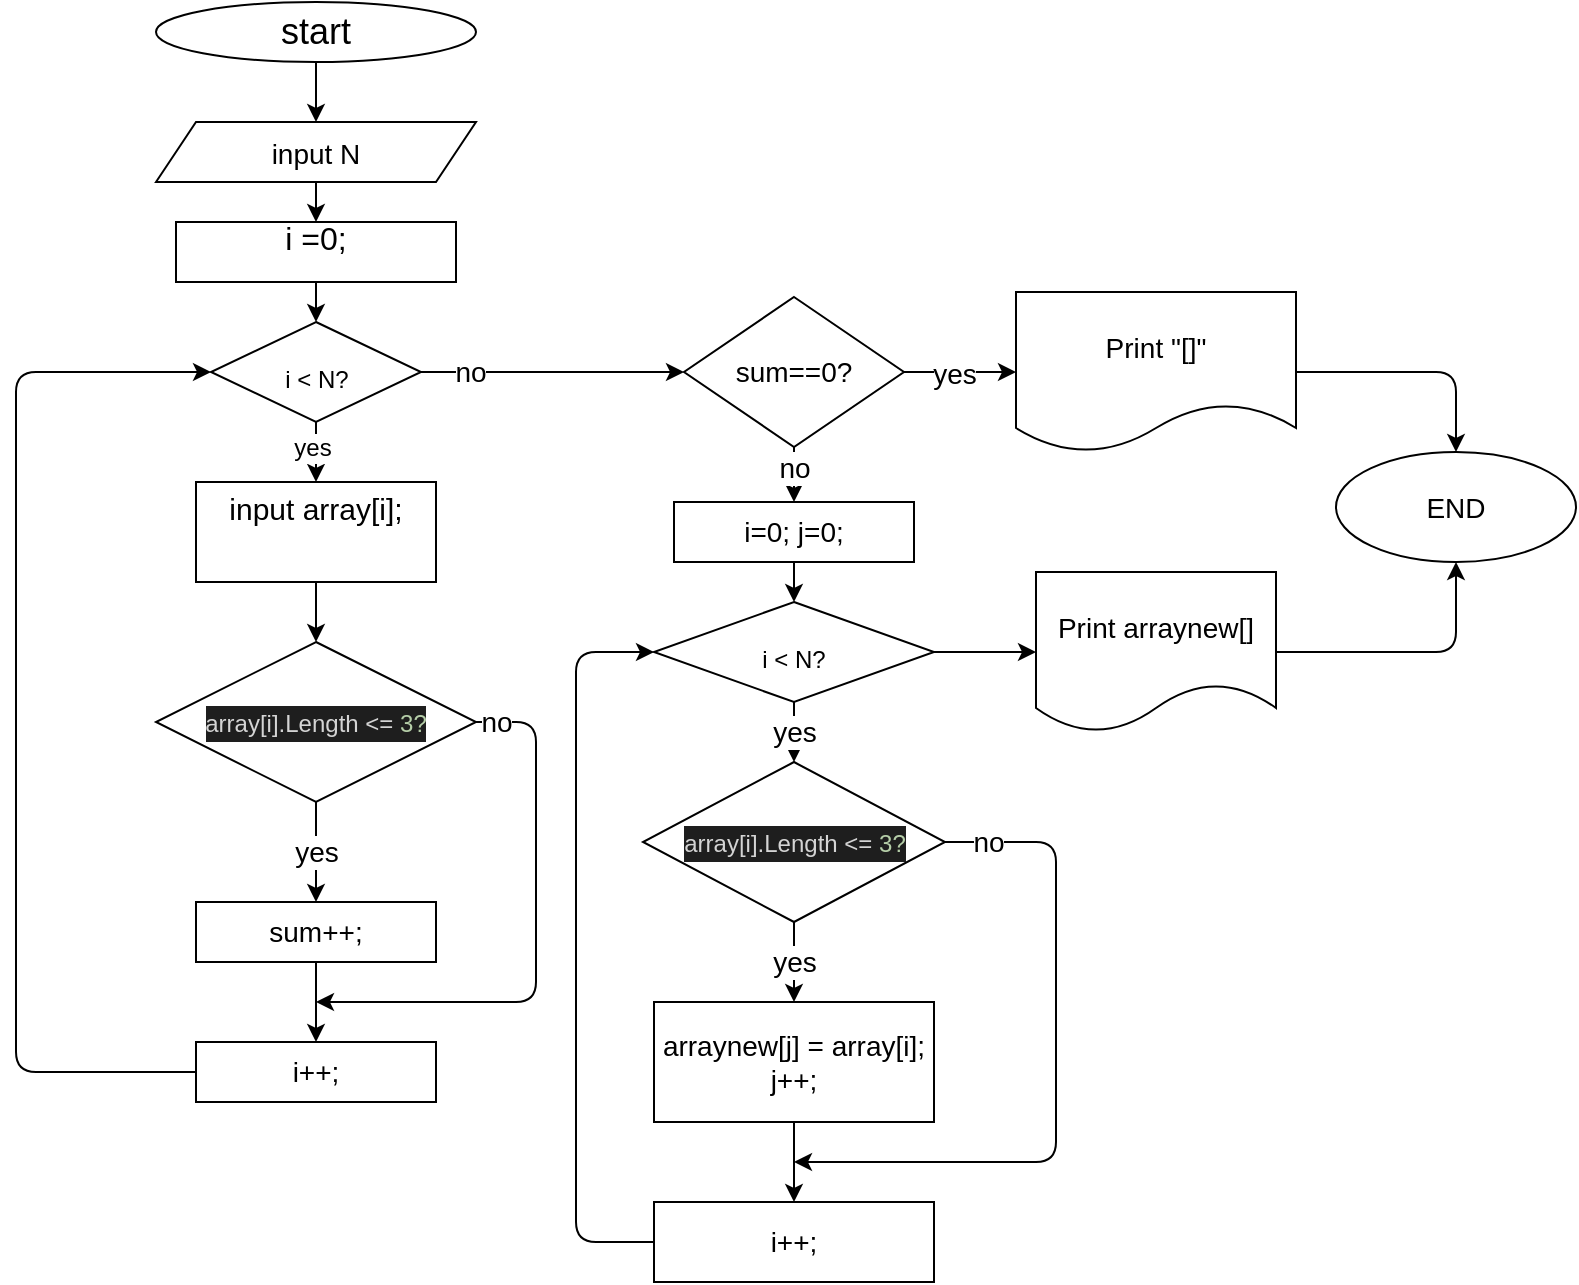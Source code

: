 <mxfile>
    <diagram id="Usutghok-qVcHO65mKV_" name="Страница 1">
        <mxGraphModel dx="487" dy="251" grid="1" gridSize="10" guides="1" tooltips="1" connect="1" arrows="1" fold="1" page="1" pageScale="1" pageWidth="827" pageHeight="1169" math="0" shadow="0">
            <root>
                <mxCell id="0"/>
                <mxCell id="1" parent="0"/>
                <mxCell id="31" value="" style="edgeStyle=none;html=1;fontSize=14;" parent="1" source="3" target="20" edge="1">
                    <mxGeometry relative="1" as="geometry"/>
                </mxCell>
                <mxCell id="3" value="&lt;font style=&quot;font-size: 18px&quot;&gt;start&lt;/font&gt;" style="ellipse;whiteSpace=wrap;html=1;" parent="1" vertex="1">
                    <mxGeometry x="150" y="10" width="160" height="30" as="geometry"/>
                </mxCell>
                <mxCell id="22" value="" style="edgeStyle=none;html=1;fontSize=12;" parent="1" source="4" target="21" edge="1">
                    <mxGeometry relative="1" as="geometry"/>
                </mxCell>
                <mxCell id="4" value="&lt;font size=&quot;3&quot;&gt;i =0;&lt;br&gt;&lt;div style=&quot;&quot;&gt;&lt;br&gt;&lt;/div&gt;&lt;/font&gt;" style="whiteSpace=wrap;html=1;fontSize=24;align=center;" parent="1" vertex="1">
                    <mxGeometry x="160" y="120" width="140" height="30" as="geometry"/>
                </mxCell>
                <mxCell id="32" value="" style="edgeStyle=none;html=1;fontSize=14;" parent="1" source="20" edge="1">
                    <mxGeometry relative="1" as="geometry">
                        <mxPoint x="230" y="120" as="targetPoint"/>
                    </mxGeometry>
                </mxCell>
                <mxCell id="20" value="&lt;font style=&quot;font-size: 14px&quot;&gt;input N&lt;/font&gt;" style="shape=parallelogram;perimeter=parallelogramPerimeter;whiteSpace=wrap;html=1;fixedSize=1;fontSize=18;" parent="1" vertex="1">
                    <mxGeometry x="150" y="70" width="160" height="30" as="geometry"/>
                </mxCell>
                <mxCell id="24" value="" style="edgeStyle=none;html=1;fontSize=12;" parent="1" source="21" target="23" edge="1">
                    <mxGeometry relative="1" as="geometry"/>
                </mxCell>
                <mxCell id="26" value="yes" style="edgeLabel;html=1;align=center;verticalAlign=middle;resizable=0;points=[];fontSize=12;" parent="24" vertex="1" connectable="0">
                    <mxGeometry x="-0.127" y="-2" relative="1" as="geometry">
                        <mxPoint as="offset"/>
                    </mxGeometry>
                </mxCell>
                <mxCell id="36" value="no" style="edgeStyle=none;html=1;fontSize=14;exitX=1;exitY=0.5;exitDx=0;exitDy=0;entryX=0;entryY=0.5;entryDx=0;entryDy=0;" parent="1" source="21" target="49" edge="1">
                    <mxGeometry x="-0.651" relative="1" as="geometry">
                        <mxPoint x="450" y="195" as="targetPoint"/>
                        <Array as="points">
                            <mxPoint x="340" y="195"/>
                        </Array>
                        <mxPoint x="1" as="offset"/>
                    </mxGeometry>
                </mxCell>
                <mxCell id="21" value="&lt;font style=&quot;font-size: 12px&quot;&gt;i &amp;lt; N?&lt;/font&gt;" style="rhombus;whiteSpace=wrap;html=1;fontSize=24;" parent="1" vertex="1">
                    <mxGeometry x="177.5" y="170" width="105" height="50" as="geometry"/>
                </mxCell>
                <mxCell id="51" value="" style="edgeStyle=none;html=1;fontFamily=Helvetica;fontSize=14;" parent="1" source="23" target="34" edge="1">
                    <mxGeometry relative="1" as="geometry"/>
                </mxCell>
                <mxCell id="23" value="&lt;font style=&quot;font-size: 15px ; line-height: 1.1&quot;&gt;input array[i];&lt;br&gt;&lt;br&gt;&lt;/font&gt;" style="whiteSpace=wrap;html=1;fontSize=24;align=center;" parent="1" vertex="1">
                    <mxGeometry x="170" y="250" width="120" height="50" as="geometry"/>
                </mxCell>
                <mxCell id="39" value="yes" style="edgeStyle=none;html=1;fontFamily=Helvetica;fontSize=14;" parent="1" source="34" target="38" edge="1">
                    <mxGeometry relative="1" as="geometry"/>
                </mxCell>
                <mxCell id="52" value="no" style="edgeStyle=none;html=1;exitX=1;exitY=0.5;exitDx=0;exitDy=0;fontFamily=Helvetica;fontSize=14;" parent="1" source="34" edge="1">
                    <mxGeometry x="-0.929" relative="1" as="geometry">
                        <mxPoint x="230" y="510" as="targetPoint"/>
                        <Array as="points">
                            <mxPoint x="340" y="370"/>
                            <mxPoint x="340" y="510"/>
                        </Array>
                        <mxPoint as="offset"/>
                    </mxGeometry>
                </mxCell>
                <mxCell id="34" value="&lt;div style=&quot;color: rgb(212 , 212 , 212) ; background-color: rgb(30 , 30 , 30) ; font-size: 12px ; line-height: 18px&quot;&gt;array[i].Length &amp;lt;= &lt;span style=&quot;color: rgb(181 , 206 , 168)&quot;&gt;3?&lt;/span&gt;&lt;/div&gt;" style="rhombus;whiteSpace=wrap;html=1;fontSize=14;rounded=0;" parent="1" vertex="1">
                    <mxGeometry x="150" y="330" width="160" height="80" as="geometry"/>
                </mxCell>
                <mxCell id="43" value="" style="edgeStyle=none;html=1;fontFamily=Helvetica;fontSize=14;" parent="1" source="38" target="42" edge="1">
                    <mxGeometry relative="1" as="geometry"/>
                </mxCell>
                <mxCell id="38" value="sum++;" style="whiteSpace=wrap;html=1;fontSize=14;rounded=0;" parent="1" vertex="1">
                    <mxGeometry x="170" y="460" width="120" height="30" as="geometry"/>
                </mxCell>
                <mxCell id="53" style="edgeStyle=none;html=1;exitX=0;exitY=0.5;exitDx=0;exitDy=0;fontFamily=Helvetica;fontSize=14;entryX=0;entryY=0.5;entryDx=0;entryDy=0;" parent="1" source="42" target="21" edge="1">
                    <mxGeometry relative="1" as="geometry">
                        <mxPoint x="80" y="260" as="targetPoint"/>
                        <Array as="points">
                            <mxPoint x="80" y="545"/>
                            <mxPoint x="80" y="380"/>
                            <mxPoint x="80" y="195"/>
                        </Array>
                    </mxGeometry>
                </mxCell>
                <mxCell id="42" value="i++;" style="whiteSpace=wrap;html=1;fontSize=14;rounded=0;" parent="1" vertex="1">
                    <mxGeometry x="170" y="530" width="120" height="30" as="geometry"/>
                </mxCell>
                <mxCell id="55" value="" style="edgeStyle=none;html=1;fontFamily=Helvetica;fontSize=14;" parent="1" source="49" target="54" edge="1">
                    <mxGeometry relative="1" as="geometry"/>
                </mxCell>
                <mxCell id="56" value="yes" style="edgeLabel;html=1;align=center;verticalAlign=middle;resizable=0;points=[];fontSize=14;fontFamily=Helvetica;" parent="55" vertex="1" connectable="0">
                    <mxGeometry x="-0.107" y="-1" relative="1" as="geometry">
                        <mxPoint as="offset"/>
                    </mxGeometry>
                </mxCell>
                <mxCell id="58" value="" style="edgeStyle=none;html=1;fontFamily=Helvetica;fontSize=14;" parent="1" source="49" target="57" edge="1">
                    <mxGeometry relative="1" as="geometry"/>
                </mxCell>
                <mxCell id="78" value="no" style="edgeLabel;html=1;align=center;verticalAlign=middle;resizable=0;points=[];fontSize=14;fontFamily=Helvetica;" parent="58" vertex="1" connectable="0">
                    <mxGeometry x="-0.309" relative="1" as="geometry">
                        <mxPoint y="1" as="offset"/>
                    </mxGeometry>
                </mxCell>
                <mxCell id="49" value="sum==0?" style="rhombus;whiteSpace=wrap;html=1;fontSize=14;rounded=0;" parent="1" vertex="1">
                    <mxGeometry x="414" y="157.5" width="110" height="75" as="geometry"/>
                </mxCell>
                <mxCell id="75" style="edgeStyle=none;html=1;exitX=1;exitY=0.5;exitDx=0;exitDy=0;entryX=0.5;entryY=0;entryDx=0;entryDy=0;fontFamily=Helvetica;fontSize=14;" parent="1" source="54" target="74" edge="1">
                    <mxGeometry relative="1" as="geometry">
                        <Array as="points">
                            <mxPoint x="800" y="195"/>
                        </Array>
                    </mxGeometry>
                </mxCell>
                <mxCell id="54" value="Print &quot;[]&quot;" style="shape=document;whiteSpace=wrap;html=1;boundedLbl=1;fontFamily=Helvetica;fontSize=14;" parent="1" vertex="1">
                    <mxGeometry x="580" y="155" width="140" height="80" as="geometry"/>
                </mxCell>
                <mxCell id="60" value="" style="edgeStyle=none;html=1;fontFamily=Helvetica;fontSize=14;" parent="1" source="57" target="59" edge="1">
                    <mxGeometry relative="1" as="geometry"/>
                </mxCell>
                <mxCell id="57" value="i=0; j=0;" style="whiteSpace=wrap;html=1;fontSize=14;rounded=0;" parent="1" vertex="1">
                    <mxGeometry x="409" y="260" width="120" height="30" as="geometry"/>
                </mxCell>
                <mxCell id="70" value="yes" style="edgeStyle=none;html=1;fontFamily=Helvetica;fontSize=14;" parent="1" source="59" target="61" edge="1">
                    <mxGeometry relative="1" as="geometry"/>
                </mxCell>
                <mxCell id="73" value="" style="edgeStyle=none;html=1;fontFamily=Helvetica;fontSize=14;" parent="1" source="59" target="72" edge="1">
                    <mxGeometry relative="1" as="geometry"/>
                </mxCell>
                <mxCell id="59" value="&lt;font style=&quot;font-size: 12px&quot;&gt;i &amp;lt; N?&lt;/font&gt;" style="rhombus;whiteSpace=wrap;html=1;fontSize=24;" parent="1" vertex="1">
                    <mxGeometry x="399" y="310" width="140" height="50" as="geometry"/>
                </mxCell>
                <mxCell id="63" value="yes" style="edgeStyle=none;html=1;fontFamily=Helvetica;fontSize=14;" parent="1" source="61" target="62" edge="1">
                    <mxGeometry relative="1" as="geometry"/>
                </mxCell>
                <mxCell id="68" style="edgeStyle=none;html=1;exitX=1;exitY=0.5;exitDx=0;exitDy=0;fontFamily=Helvetica;fontSize=14;" parent="1" source="61" edge="1">
                    <mxGeometry relative="1" as="geometry">
                        <mxPoint x="469" y="590" as="targetPoint"/>
                        <Array as="points">
                            <mxPoint x="600" y="430"/>
                            <mxPoint x="600" y="590"/>
                        </Array>
                    </mxGeometry>
                </mxCell>
                <mxCell id="69" value="no" style="edgeLabel;html=1;align=center;verticalAlign=middle;resizable=0;points=[];fontSize=14;fontFamily=Helvetica;" parent="68" vertex="1" connectable="0">
                    <mxGeometry x="-0.909" y="-3" relative="1" as="geometry">
                        <mxPoint x="5" y="-3" as="offset"/>
                    </mxGeometry>
                </mxCell>
                <mxCell id="61" value="&lt;div style=&quot;color: rgb(212 , 212 , 212) ; background-color: rgb(30 , 30 , 30) ; font-size: 12px ; line-height: 18px&quot;&gt;array[i].Length &amp;lt;= &lt;span style=&quot;color: rgb(181 , 206 , 168)&quot;&gt;3?&lt;/span&gt;&lt;/div&gt;" style="rhombus;whiteSpace=wrap;html=1;fontSize=14;rounded=0;" parent="1" vertex="1">
                    <mxGeometry x="393.5" y="390" width="151" height="80" as="geometry"/>
                </mxCell>
                <mxCell id="65" value="" style="edgeStyle=none;html=1;fontFamily=Helvetica;fontSize=14;" parent="1" source="62" target="64" edge="1">
                    <mxGeometry relative="1" as="geometry"/>
                </mxCell>
                <mxCell id="62" value="arraynew[j] = array[i];&lt;br&gt;j++;" style="whiteSpace=wrap;html=1;fontSize=14;rounded=0;" parent="1" vertex="1">
                    <mxGeometry x="399" y="510" width="140" height="60" as="geometry"/>
                </mxCell>
                <mxCell id="71" style="edgeStyle=none;html=1;exitX=0;exitY=0.5;exitDx=0;exitDy=0;entryX=0;entryY=0.5;entryDx=0;entryDy=0;fontFamily=Helvetica;fontSize=14;" parent="1" source="64" target="59" edge="1">
                    <mxGeometry relative="1" as="geometry">
                        <Array as="points">
                            <mxPoint x="360" y="630"/>
                            <mxPoint x="360" y="335"/>
                        </Array>
                    </mxGeometry>
                </mxCell>
                <mxCell id="64" value="i++;" style="whiteSpace=wrap;html=1;fontSize=14;rounded=0;" parent="1" vertex="1">
                    <mxGeometry x="399" y="610" width="140" height="40" as="geometry"/>
                </mxCell>
                <mxCell id="76" style="edgeStyle=none;html=1;exitX=1;exitY=0.5;exitDx=0;exitDy=0;entryX=0.5;entryY=1;entryDx=0;entryDy=0;fontFamily=Helvetica;fontSize=14;" parent="1" source="72" target="74" edge="1">
                    <mxGeometry relative="1" as="geometry">
                        <Array as="points">
                            <mxPoint x="800" y="335"/>
                        </Array>
                    </mxGeometry>
                </mxCell>
                <mxCell id="72" value="Print arraynew[]" style="shape=document;whiteSpace=wrap;html=1;boundedLbl=1;fontFamily=Helvetica;fontSize=14;" parent="1" vertex="1">
                    <mxGeometry x="590" y="295" width="120" height="80" as="geometry"/>
                </mxCell>
                <mxCell id="74" value="END" style="ellipse;whiteSpace=wrap;html=1;fontFamily=Helvetica;fontSize=14;" parent="1" vertex="1">
                    <mxGeometry x="740" y="235" width="120" height="55" as="geometry"/>
                </mxCell>
            </root>
        </mxGraphModel>
    </diagram>
</mxfile>